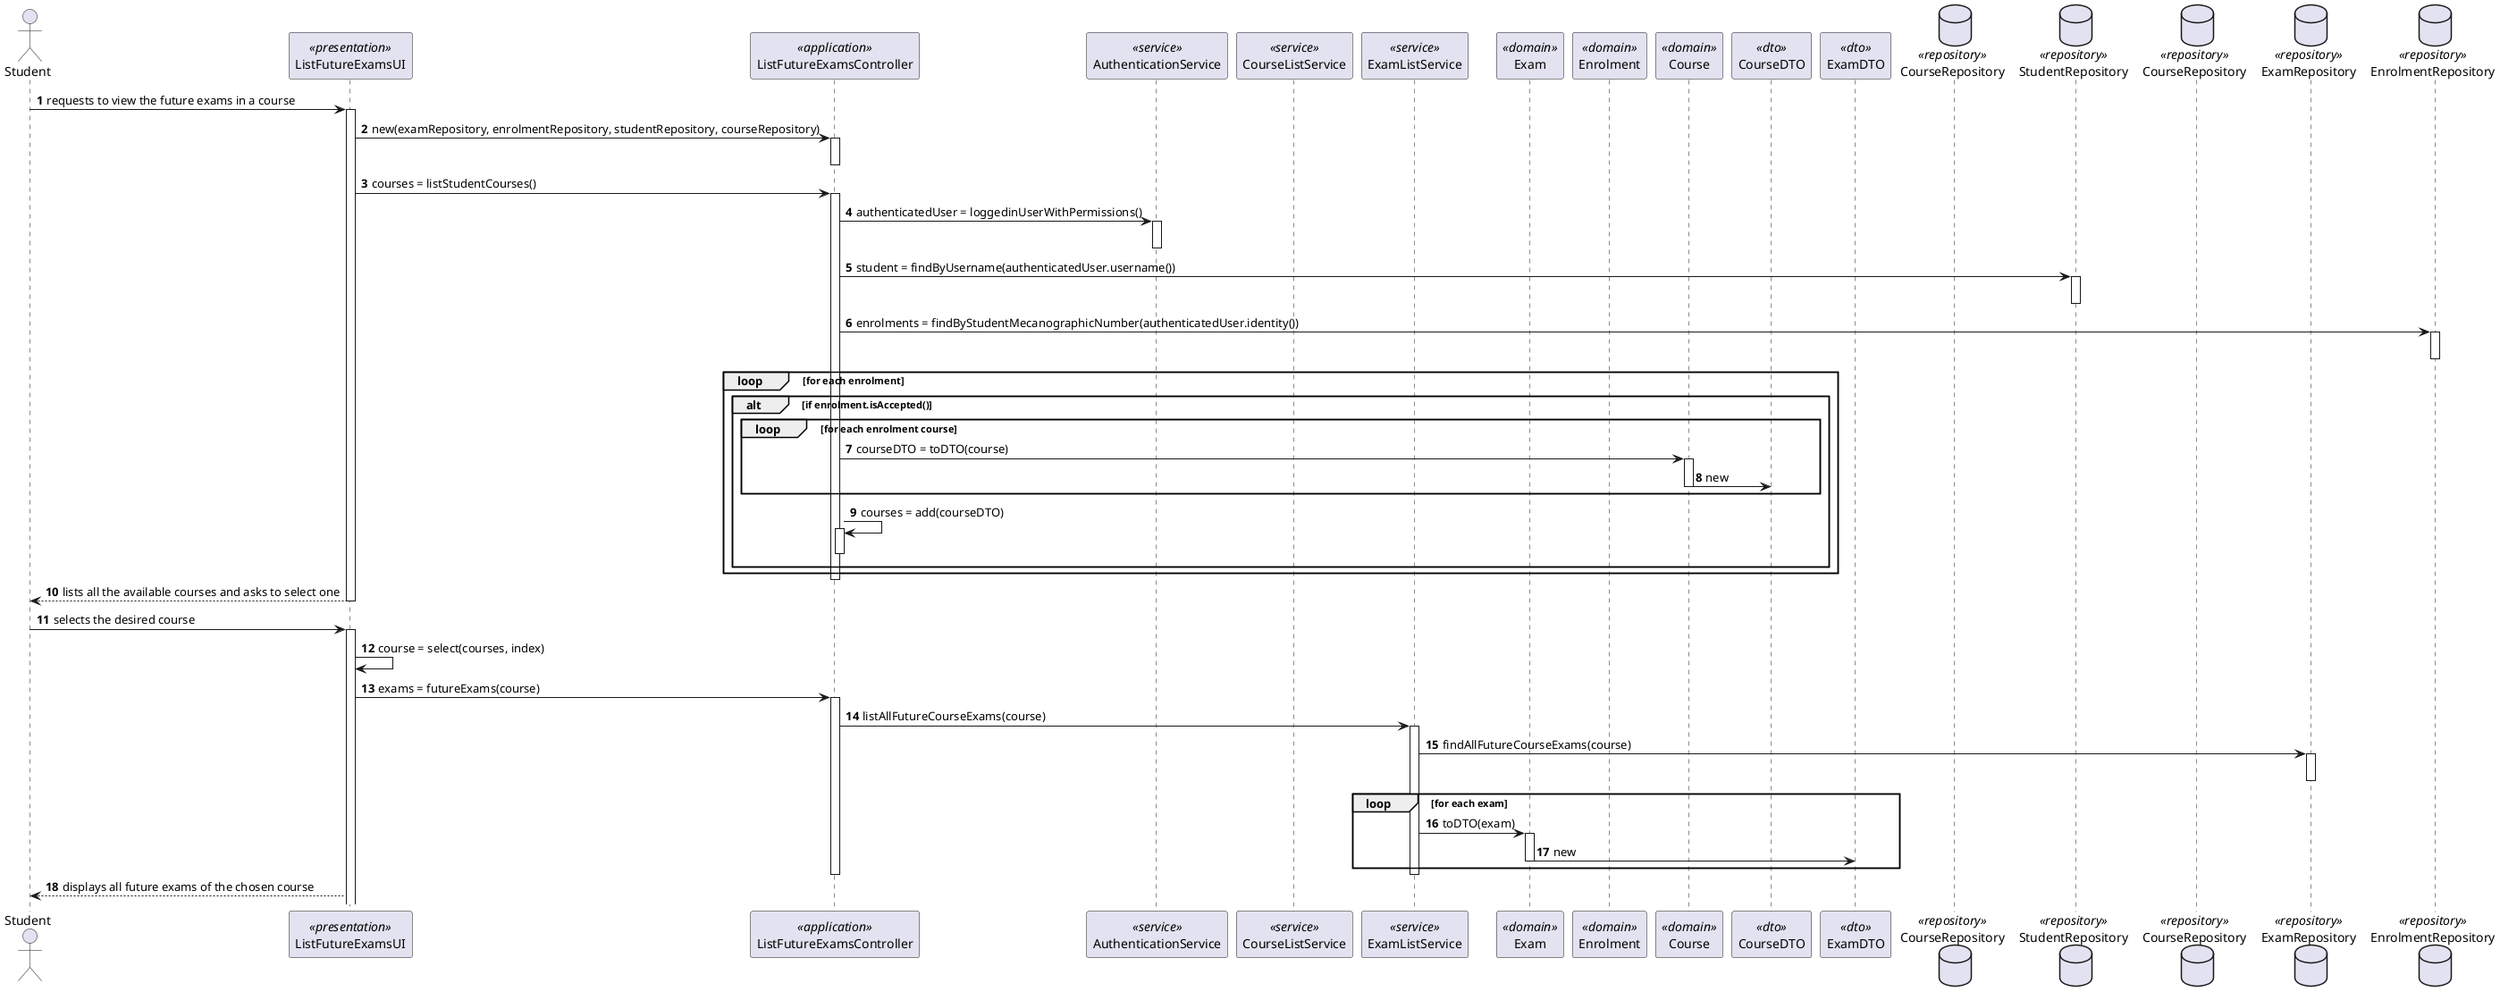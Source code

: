 @startuml US2002_SD
autonumber

actor "Student" as T

participant "ListFutureExamsUI" as UI <<presentation>>
participant "ListFutureExamsController" as CTRL <<application>>
participant "AuthenticationService" as AUTH <<service>>
participant "CourseListService" as C_SRV <<service>>
participant "ExamListService" as E_SRV <<service>>
participant "Exam" as Exam <<domain>>
participant "Enrolment" as Enrolment <<domain>>
participant "Course" as Course <<domain>>
participant "CourseDTO" as C_DTO <<dto>>
participant "ExamDTO" as E_DTO <<dto>>

database CourseRepository as REP <<repository>>
database StudentRepository as SREP <<repository>>
database CourseRepository as CREPO <<repository>>
database ExamRepository as EREPO <<repository>>
database EnrolmentRepository as REPO <<repository>>

T -> UI: requests to view the future exams in a course
activate UI
UI -> CTRL: new(examRepository, enrolmentRepository, studentRepository, courseRepository)
activate CTRL
deactivate CTRL

UI -> CTRL: courses = listStudentCourses()
activate CTRL

CTRL -> AUTH : authenticatedUser = loggedinUserWithPermissions()
activate AUTH
deactivate AUTH
CTRL -> SREP : student = findByUsername(authenticatedUser.username())
activate SREP
deactivate SREP

CTRL -> REPO: enrolments = findByStudentMecanographicNumber(authenticatedUser.identity())
activate REPO
deactivate REPO

loop for each enrolment
  alt if enrolment.isAccepted()
  loop for each enrolment course
      CTRL -> Course : courseDTO = toDTO(course)
      activate Course
      Course -> C_DTO : new
      deactivate C_SRV
      deactivate Course
    end loop
  deactivate C_SRV

CTRL -> CTRL: courses = add(courseDTO)
activate CTRL
deactivate CTRL
  end
end loop

deactivate CTRL
UI --> T: lists all the available courses and asks to select one
deactivate UI

T -> UI: selects the desired course
activate UI

UI -> UI: course = select(courses, index)

UI -> CTRL: exams = futureExams(course)
activate CTRL

CTRL -> E_SRV: listAllFutureCourseExams(course)
activate E_SRV
E_SRV -> EREPO: findAllFutureCourseExams(course)
activate EREPO
deactivate EREPO
loop for each exam
    E_SRV -> Exam : toDTO(exam)
    activate Exam
    Exam -> E_DTO : new
    deactivate C_SRV
    deactivate Exam
  end loop
deactivate E_SRV
deactivate CTRL

UI --> T: displays all future exams of the chosen course

@enduml
